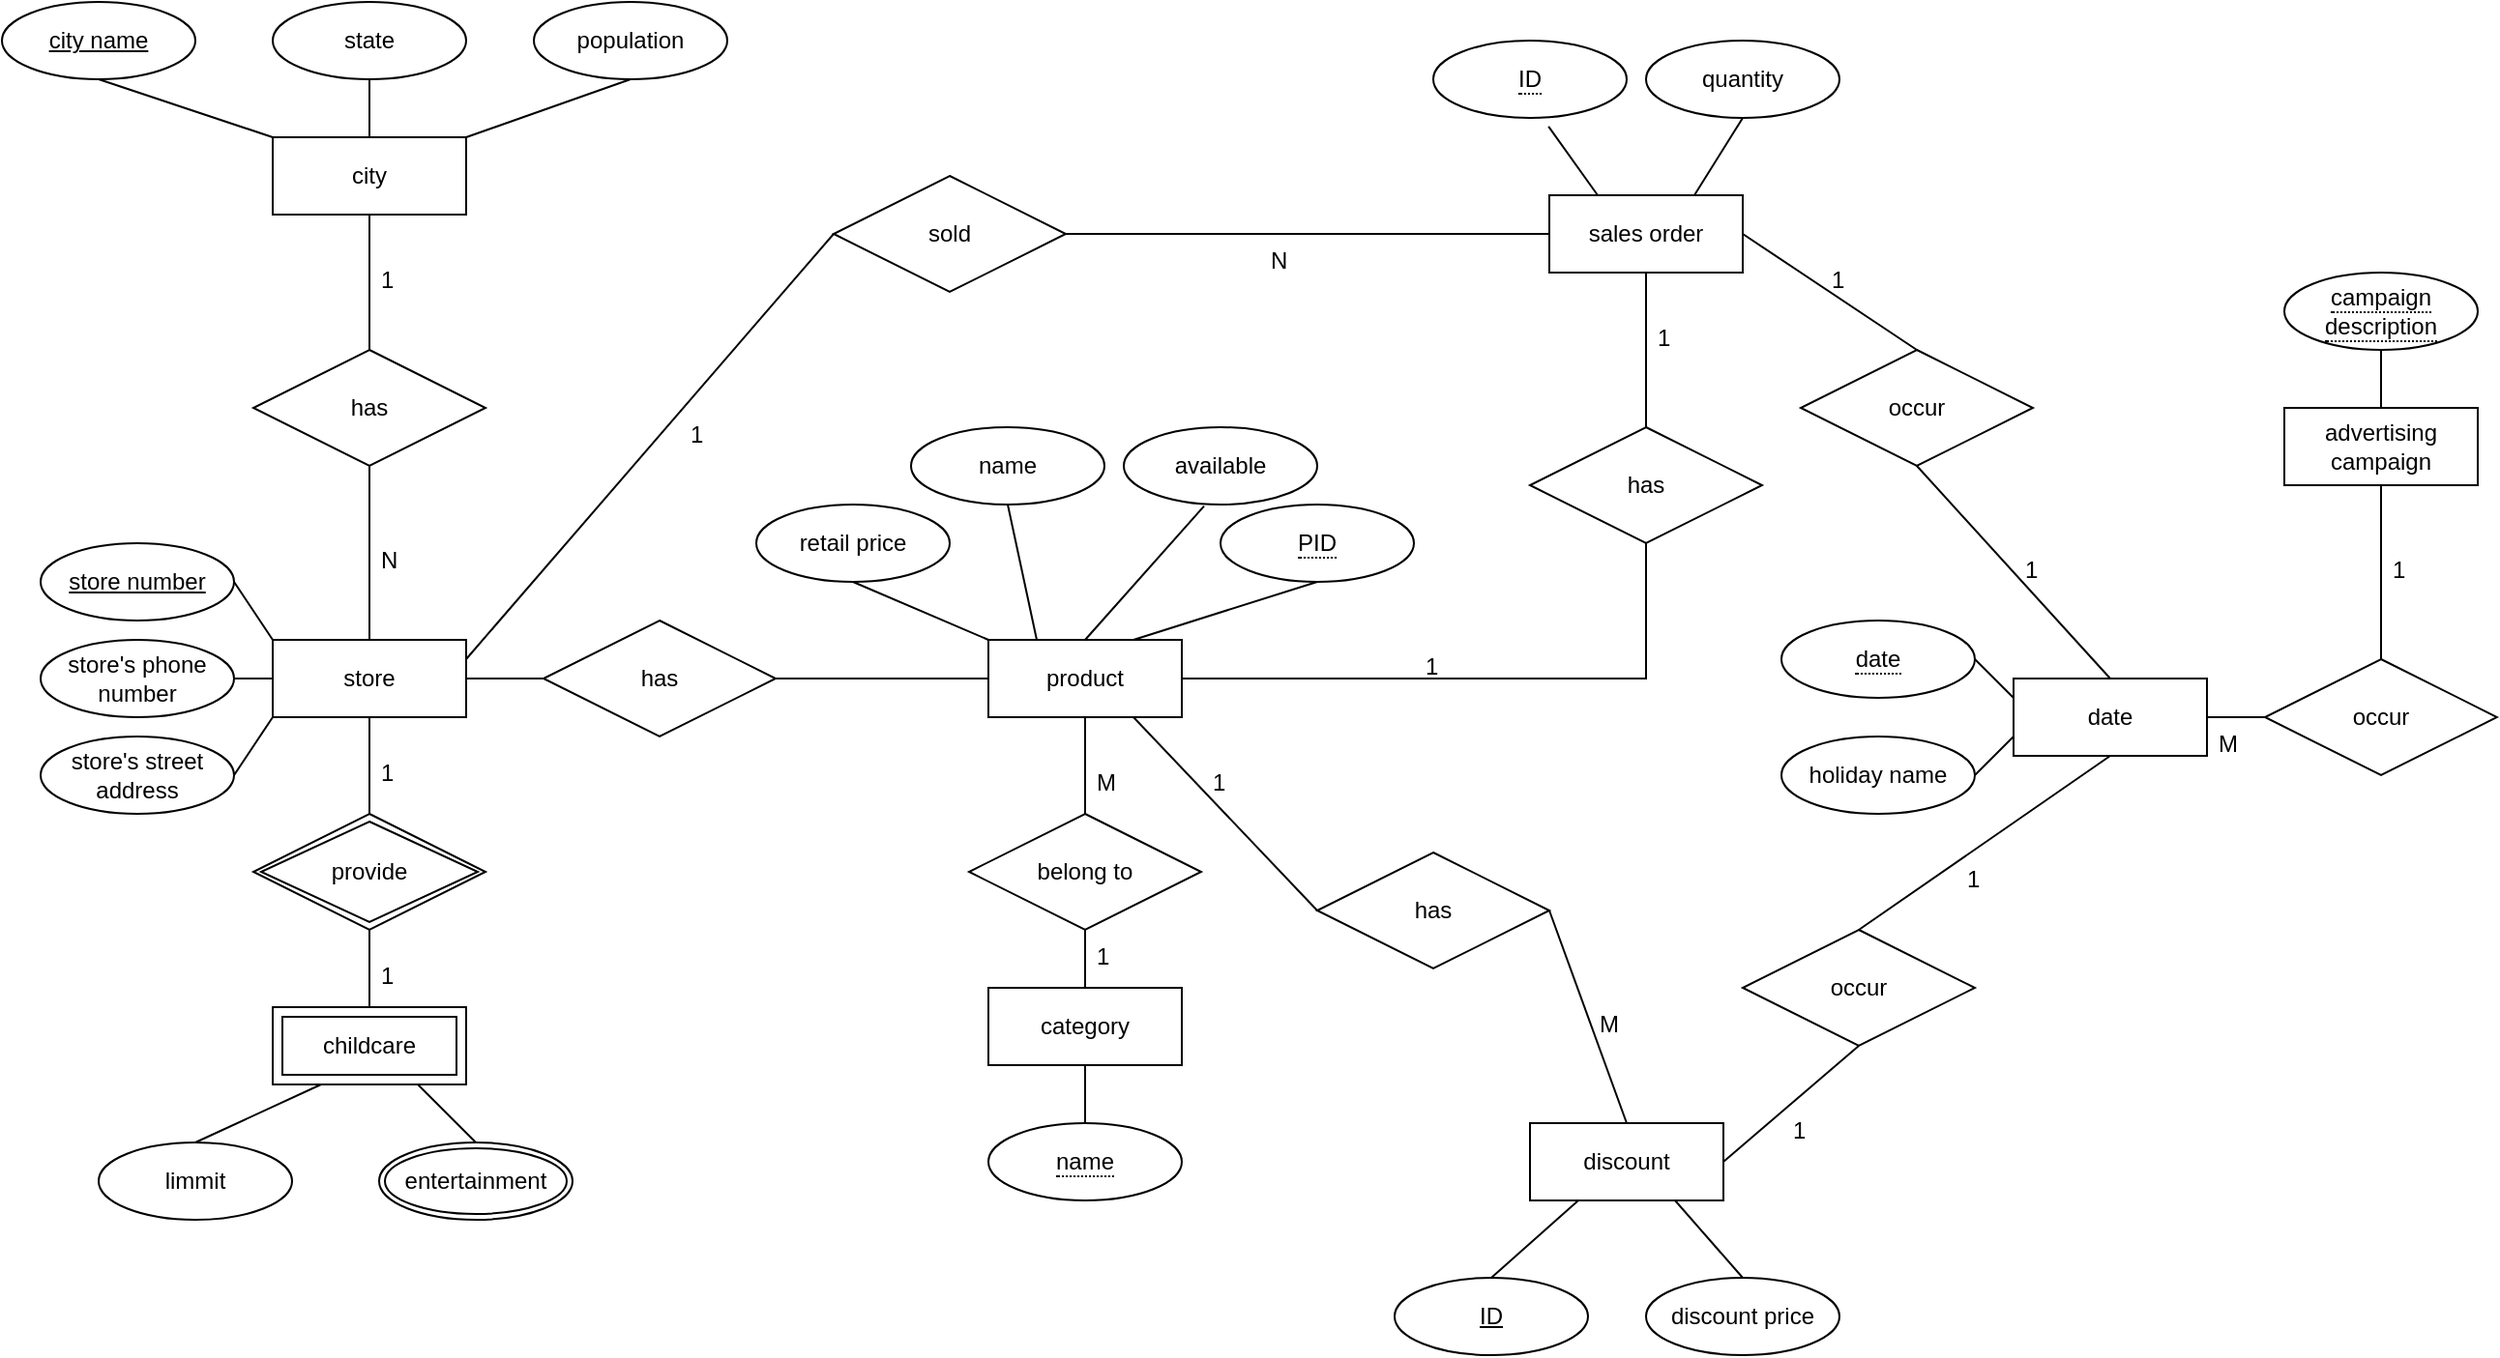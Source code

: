 <mxfile version="14.4.2" type="github">
  <diagram id="R2lEEEUBdFMjLlhIrx00" name="Page-1">
    <mxGraphModel dx="722" dy="650" grid="1" gridSize="10" guides="1" tooltips="1" connect="1" arrows="1" fold="1" page="1" pageScale="1" pageWidth="850" pageHeight="1100" math="0" shadow="0" extFonts="Permanent Marker^https://fonts.googleapis.com/css?family=Permanent+Marker">
      <root>
        <mxCell id="0" />
        <mxCell id="1" parent="0" />
        <mxCell id="GAL3RgQKo2ia88wihdA0-6" value="store" style="whiteSpace=wrap;html=1;align=center;" vertex="1" parent="1">
          <mxGeometry x="240" y="390" width="100" height="40" as="geometry" />
        </mxCell>
        <mxCell id="GAL3RgQKo2ia88wihdA0-7" value="store number" style="ellipse;whiteSpace=wrap;html=1;align=center;fontStyle=4;" vertex="1" parent="1">
          <mxGeometry x="120" y="340" width="100" height="40" as="geometry" />
        </mxCell>
        <mxCell id="GAL3RgQKo2ia88wihdA0-8" value="store&#39;s phone number" style="ellipse;whiteSpace=wrap;html=1;align=center;" vertex="1" parent="1">
          <mxGeometry x="120" y="390" width="100" height="40" as="geometry" />
        </mxCell>
        <mxCell id="GAL3RgQKo2ia88wihdA0-9" value="store&#39;s street address" style="ellipse;whiteSpace=wrap;html=1;align=center;" vertex="1" parent="1">
          <mxGeometry x="120" y="440" width="100" height="40" as="geometry" />
        </mxCell>
        <mxCell id="GAL3RgQKo2ia88wihdA0-10" value="childcare" style="shape=ext;margin=3;double=1;whiteSpace=wrap;html=1;align=center;" vertex="1" parent="1">
          <mxGeometry x="240" y="580" width="100" height="40" as="geometry" />
        </mxCell>
        <mxCell id="GAL3RgQKo2ia88wihdA0-14" value="entertainment" style="ellipse;shape=doubleEllipse;margin=3;whiteSpace=wrap;html=1;align=center;" vertex="1" parent="1">
          <mxGeometry x="295" y="650" width="100" height="40" as="geometry" />
        </mxCell>
        <mxCell id="GAL3RgQKo2ia88wihdA0-15" value="limmit" style="ellipse;whiteSpace=wrap;html=1;align=center;" vertex="1" parent="1">
          <mxGeometry x="150" y="650" width="100" height="40" as="geometry" />
        </mxCell>
        <mxCell id="GAL3RgQKo2ia88wihdA0-16" value="provide" style="shape=rhombus;double=1;perimeter=rhombusPerimeter;whiteSpace=wrap;html=1;align=center;" vertex="1" parent="1">
          <mxGeometry x="230" y="480" width="120" height="60" as="geometry" />
        </mxCell>
        <mxCell id="GAL3RgQKo2ia88wihdA0-17" value="city" style="whiteSpace=wrap;html=1;align=center;" vertex="1" parent="1">
          <mxGeometry x="240" y="130" width="100" height="40" as="geometry" />
        </mxCell>
        <mxCell id="GAL3RgQKo2ia88wihdA0-18" value="has" style="shape=rhombus;perimeter=rhombusPerimeter;whiteSpace=wrap;html=1;align=center;" vertex="1" parent="1">
          <mxGeometry x="230" y="240" width="120" height="60" as="geometry" />
        </mxCell>
        <mxCell id="GAL3RgQKo2ia88wihdA0-20" value="state" style="ellipse;whiteSpace=wrap;html=1;align=center;" vertex="1" parent="1">
          <mxGeometry x="240" y="60" width="100" height="40" as="geometry" />
        </mxCell>
        <mxCell id="GAL3RgQKo2ia88wihdA0-21" value="population" style="ellipse;whiteSpace=wrap;html=1;align=center;" vertex="1" parent="1">
          <mxGeometry x="375" y="60" width="100" height="40" as="geometry" />
        </mxCell>
        <mxCell id="GAL3RgQKo2ia88wihdA0-22" value="" style="endArrow=none;html=1;rounded=0;exitX=0.5;exitY=1;exitDx=0;exitDy=0;entryX=0.5;entryY=0;entryDx=0;entryDy=0;" edge="1" parent="1" source="GAL3RgQKo2ia88wihdA0-17" target="GAL3RgQKo2ia88wihdA0-18">
          <mxGeometry relative="1" as="geometry">
            <mxPoint x="340" y="490" as="sourcePoint" />
            <mxPoint x="500" y="490" as="targetPoint" />
          </mxGeometry>
        </mxCell>
        <mxCell id="GAL3RgQKo2ia88wihdA0-23" value="" style="endArrow=none;html=1;rounded=0;exitX=0.5;exitY=1;exitDx=0;exitDy=0;entryX=0.5;entryY=0;entryDx=0;entryDy=0;" edge="1" parent="1" source="GAL3RgQKo2ia88wihdA0-18" target="GAL3RgQKo2ia88wihdA0-6">
          <mxGeometry relative="1" as="geometry">
            <mxPoint x="210" y="480" as="sourcePoint" />
            <mxPoint x="370" y="480" as="targetPoint" />
          </mxGeometry>
        </mxCell>
        <mxCell id="GAL3RgQKo2ia88wihdA0-24" value="1" style="text;strokeColor=none;fillColor=none;spacingLeft=4;spacingRight=4;overflow=hidden;rotatable=0;points=[[0,0.5],[1,0.5]];portConstraint=eastwest;fontSize=12;" vertex="1" parent="1">
          <mxGeometry x="290" y="190" width="40" height="30" as="geometry" />
        </mxCell>
        <mxCell id="GAL3RgQKo2ia88wihdA0-25" value="N" style="text;strokeColor=none;fillColor=none;spacingLeft=4;spacingRight=4;overflow=hidden;rotatable=0;points=[[0,0.5],[1,0.5]];portConstraint=eastwest;fontSize=12;" vertex="1" parent="1">
          <mxGeometry x="290" y="335" width="40" height="30" as="geometry" />
        </mxCell>
        <mxCell id="GAL3RgQKo2ia88wihdA0-26" value="" style="endArrow=none;html=1;rounded=0;exitX=0.5;exitY=1;exitDx=0;exitDy=0;entryX=0.5;entryY=0;entryDx=0;entryDy=0;" edge="1" parent="1" source="GAL3RgQKo2ia88wihdA0-6" target="GAL3RgQKo2ia88wihdA0-16">
          <mxGeometry relative="1" as="geometry">
            <mxPoint x="210" y="480" as="sourcePoint" />
            <mxPoint x="370" y="480" as="targetPoint" />
          </mxGeometry>
        </mxCell>
        <mxCell id="GAL3RgQKo2ia88wihdA0-27" value="1" style="text;strokeColor=none;fillColor=none;spacingLeft=4;spacingRight=4;overflow=hidden;rotatable=0;points=[[0,0.5],[1,0.5]];portConstraint=eastwest;fontSize=12;" vertex="1" parent="1">
          <mxGeometry x="290" y="445" width="40" height="30" as="geometry" />
        </mxCell>
        <mxCell id="GAL3RgQKo2ia88wihdA0-28" value="1" style="text;strokeColor=none;fillColor=none;spacingLeft=4;spacingRight=4;overflow=hidden;rotatable=0;points=[[0,0.5],[1,0.5]];portConstraint=eastwest;fontSize=12;" vertex="1" parent="1">
          <mxGeometry x="290" y="550" width="50" height="30" as="geometry" />
        </mxCell>
        <mxCell id="GAL3RgQKo2ia88wihdA0-29" value="" style="endArrow=none;html=1;rounded=0;exitX=0.5;exitY=1;exitDx=0;exitDy=0;entryX=0.5;entryY=0;entryDx=0;entryDy=0;" edge="1" parent="1" source="GAL3RgQKo2ia88wihdA0-16" target="GAL3RgQKo2ia88wihdA0-10">
          <mxGeometry relative="1" as="geometry">
            <mxPoint x="210" y="480" as="sourcePoint" />
            <mxPoint x="370" y="480" as="targetPoint" />
          </mxGeometry>
        </mxCell>
        <mxCell id="GAL3RgQKo2ia88wihdA0-30" value="product" style="whiteSpace=wrap;html=1;align=center;" vertex="1" parent="1">
          <mxGeometry x="610" y="390" width="100" height="40" as="geometry" />
        </mxCell>
        <mxCell id="GAL3RgQKo2ia88wihdA0-32" value="&lt;span style=&quot;border-bottom: 1px dotted&quot;&gt;PID&lt;/span&gt;" style="ellipse;whiteSpace=wrap;html=1;align=center;" vertex="1" parent="1">
          <mxGeometry x="730" y="320" width="100" height="40" as="geometry" />
        </mxCell>
        <mxCell id="GAL3RgQKo2ia88wihdA0-33" value="name" style="ellipse;whiteSpace=wrap;html=1;align=center;" vertex="1" parent="1">
          <mxGeometry x="570" y="280" width="100" height="40" as="geometry" />
        </mxCell>
        <mxCell id="GAL3RgQKo2ia88wihdA0-34" value="available" style="ellipse;whiteSpace=wrap;html=1;align=center;" vertex="1" parent="1">
          <mxGeometry x="680" y="280" width="100" height="40" as="geometry" />
        </mxCell>
        <mxCell id="GAL3RgQKo2ia88wihdA0-35" value="" style="endArrow=none;html=1;rounded=0;exitX=1;exitY=0.5;exitDx=0;exitDy=0;entryX=0;entryY=0.5;entryDx=0;entryDy=0;" edge="1" parent="1" source="GAL3RgQKo2ia88wihdA0-6" target="GAL3RgQKo2ia88wihdA0-36">
          <mxGeometry relative="1" as="geometry">
            <mxPoint x="410" y="480" as="sourcePoint" />
            <mxPoint x="360" y="410" as="targetPoint" />
          </mxGeometry>
        </mxCell>
        <mxCell id="GAL3RgQKo2ia88wihdA0-36" value="has" style="shape=rhombus;perimeter=rhombusPerimeter;whiteSpace=wrap;html=1;align=center;" vertex="1" parent="1">
          <mxGeometry x="380" y="380" width="120" height="60" as="geometry" />
        </mxCell>
        <mxCell id="GAL3RgQKo2ia88wihdA0-37" value="" style="endArrow=none;html=1;rounded=0;exitX=1;exitY=0.5;exitDx=0;exitDy=0;entryX=0;entryY=0.5;entryDx=0;entryDy=0;entryPerimeter=0;" edge="1" parent="1" source="GAL3RgQKo2ia88wihdA0-36" target="GAL3RgQKo2ia88wihdA0-30">
          <mxGeometry relative="1" as="geometry">
            <mxPoint x="570" y="400" as="sourcePoint" />
            <mxPoint x="770" y="480" as="targetPoint" />
          </mxGeometry>
        </mxCell>
        <mxCell id="GAL3RgQKo2ia88wihdA0-38" value="category" style="whiteSpace=wrap;html=1;align=center;gradientColor=none;" vertex="1" parent="1">
          <mxGeometry x="610" y="570" width="100" height="40" as="geometry" />
        </mxCell>
        <mxCell id="GAL3RgQKo2ia88wihdA0-39" value="&lt;span style=&quot;border-bottom: 1px dotted&quot;&gt;name&lt;/span&gt;" style="ellipse;whiteSpace=wrap;html=1;align=center;" vertex="1" parent="1">
          <mxGeometry x="610" y="640" width="100" height="40" as="geometry" />
        </mxCell>
        <mxCell id="GAL3RgQKo2ia88wihdA0-40" value="belong to" style="shape=rhombus;perimeter=rhombusPerimeter;whiteSpace=wrap;html=1;align=center;gradientColor=none;" vertex="1" parent="1">
          <mxGeometry x="600" y="480" width="120" height="60" as="geometry" />
        </mxCell>
        <mxCell id="GAL3RgQKo2ia88wihdA0-41" value="" style="endArrow=none;html=1;rounded=0;exitX=0.5;exitY=0;exitDx=0;exitDy=0;entryX=0.5;entryY=1;entryDx=0;entryDy=0;" edge="1" parent="1" source="GAL3RgQKo2ia88wihdA0-38" target="GAL3RgQKo2ia88wihdA0-40">
          <mxGeometry relative="1" as="geometry">
            <mxPoint x="450" y="470" as="sourcePoint" />
            <mxPoint x="610" y="470" as="targetPoint" />
          </mxGeometry>
        </mxCell>
        <mxCell id="GAL3RgQKo2ia88wihdA0-42" value="" style="endArrow=none;html=1;rounded=0;exitX=0.5;exitY=1;exitDx=0;exitDy=0;entryX=0.5;entryY=0;entryDx=0;entryDy=0;" edge="1" parent="1" source="GAL3RgQKo2ia88wihdA0-30" target="GAL3RgQKo2ia88wihdA0-40">
          <mxGeometry relative="1" as="geometry">
            <mxPoint x="450" y="470" as="sourcePoint" />
            <mxPoint x="610" y="470" as="targetPoint" />
          </mxGeometry>
        </mxCell>
        <mxCell id="GAL3RgQKo2ia88wihdA0-43" value="M" style="text;strokeColor=none;fillColor=none;spacingLeft=4;spacingRight=4;overflow=hidden;rotatable=0;points=[[0,0.5],[1,0.5]];portConstraint=eastwest;fontSize=12;" vertex="1" parent="1">
          <mxGeometry x="660" y="450" width="40" height="30" as="geometry" />
        </mxCell>
        <mxCell id="GAL3RgQKo2ia88wihdA0-44" value="1" style="text;strokeColor=none;fillColor=none;spacingLeft=4;spacingRight=4;overflow=hidden;rotatable=0;points=[[0,0.5],[1,0.5]];portConstraint=eastwest;fontSize=12;" vertex="1" parent="1">
          <mxGeometry x="660" y="540" width="40" height="30" as="geometry" />
        </mxCell>
        <mxCell id="GAL3RgQKo2ia88wihdA0-48" value="discount price" style="ellipse;whiteSpace=wrap;html=1;align=center;gradientColor=none;" vertex="1" parent="1">
          <mxGeometry x="950" y="720" width="100" height="40" as="geometry" />
        </mxCell>
        <mxCell id="GAL3RgQKo2ia88wihdA0-50" value="" style="endArrow=none;html=1;rounded=0;entryX=0.75;entryY=1;entryDx=0;entryDy=0;exitX=0;exitY=0.5;exitDx=0;exitDy=0;" edge="1" parent="1" target="GAL3RgQKo2ia88wihdA0-30">
          <mxGeometry relative="1" as="geometry">
            <mxPoint x="780" y="530" as="sourcePoint" />
            <mxPoint x="730" y="490" as="targetPoint" />
          </mxGeometry>
        </mxCell>
        <mxCell id="GAL3RgQKo2ia88wihdA0-51" value="" style="endArrow=none;html=1;rounded=0;entryX=1;entryY=0.5;entryDx=0;entryDy=0;exitX=0.5;exitY=0;exitDx=0;exitDy=0;" edge="1" parent="1">
          <mxGeometry relative="1" as="geometry">
            <mxPoint x="940" y="640" as="sourcePoint" />
            <mxPoint x="900" y="530" as="targetPoint" />
          </mxGeometry>
        </mxCell>
        <mxCell id="GAL3RgQKo2ia88wihdA0-52" value="1" style="text;strokeColor=none;fillColor=none;spacingLeft=4;spacingRight=4;overflow=hidden;rotatable=0;points=[[0,0.5],[1,0.5]];portConstraint=eastwest;fontSize=12;" vertex="1" parent="1">
          <mxGeometry x="720" y="450" width="40" height="30" as="geometry" />
        </mxCell>
        <mxCell id="GAL3RgQKo2ia88wihdA0-53" value="M" style="text;strokeColor=none;fillColor=none;spacingLeft=4;spacingRight=4;overflow=hidden;rotatable=0;points=[[0,0.5],[1,0.5]];portConstraint=eastwest;fontSize=12;" vertex="1" parent="1">
          <mxGeometry x="920" y="575" width="40" height="30" as="geometry" />
        </mxCell>
        <mxCell id="GAL3RgQKo2ia88wihdA0-54" value="retail price" style="ellipse;whiteSpace=wrap;html=1;align=center;" vertex="1" parent="1">
          <mxGeometry x="490" y="320" width="100" height="40" as="geometry" />
        </mxCell>
        <mxCell id="GAL3RgQKo2ia88wihdA0-55" value="sales order" style="whiteSpace=wrap;html=1;align=center;gradientColor=none;" vertex="1" parent="1">
          <mxGeometry x="900" y="160" width="100" height="40" as="geometry" />
        </mxCell>
        <mxCell id="GAL3RgQKo2ia88wihdA0-56" value="has" style="shape=rhombus;perimeter=rhombusPerimeter;whiteSpace=wrap;html=1;align=center;" vertex="1" parent="1">
          <mxGeometry x="890" y="280" width="120" height="60" as="geometry" />
        </mxCell>
        <mxCell id="GAL3RgQKo2ia88wihdA0-57" value="&lt;span style=&quot;border-bottom: 1px dotted&quot;&gt;ID&lt;/span&gt;" style="ellipse;whiteSpace=wrap;html=1;align=center;" vertex="1" parent="1">
          <mxGeometry x="840" y="80" width="100" height="40" as="geometry" />
        </mxCell>
        <mxCell id="GAL3RgQKo2ia88wihdA0-59" value="sold" style="shape=rhombus;perimeter=rhombusPerimeter;whiteSpace=wrap;html=1;align=center;" vertex="1" parent="1">
          <mxGeometry x="530" y="150" width="120" height="60" as="geometry" />
        </mxCell>
        <mxCell id="GAL3RgQKo2ia88wihdA0-60" value="" style="endArrow=none;html=1;rounded=0;exitX=1;exitY=0.25;exitDx=0;exitDy=0;entryX=0;entryY=0.5;entryDx=0;entryDy=0;" edge="1" parent="1" source="GAL3RgQKo2ia88wihdA0-6" target="GAL3RgQKo2ia88wihdA0-59">
          <mxGeometry relative="1" as="geometry">
            <mxPoint x="570" y="390" as="sourcePoint" />
            <mxPoint x="730" y="390" as="targetPoint" />
          </mxGeometry>
        </mxCell>
        <mxCell id="GAL3RgQKo2ia88wihdA0-61" value="" style="endArrow=none;html=1;rounded=0;exitX=1;exitY=0.5;exitDx=0;exitDy=0;entryX=0;entryY=0.5;entryDx=0;entryDy=0;" edge="1" parent="1" source="GAL3RgQKo2ia88wihdA0-59" target="GAL3RgQKo2ia88wihdA0-55">
          <mxGeometry relative="1" as="geometry">
            <mxPoint x="570" y="390" as="sourcePoint" />
            <mxPoint x="730" y="390" as="targetPoint" />
          </mxGeometry>
        </mxCell>
        <mxCell id="GAL3RgQKo2ia88wihdA0-63" value="1" style="text;strokeColor=none;fillColor=none;spacingLeft=4;spacingRight=4;overflow=hidden;rotatable=0;points=[[0,0.5],[1,0.5]];portConstraint=eastwest;fontSize=12;" vertex="1" parent="1">
          <mxGeometry x="950" y="220" width="40" height="30" as="geometry" />
        </mxCell>
        <mxCell id="GAL3RgQKo2ia88wihdA0-65" value="" style="endArrow=none;html=1;rounded=0;entryX=0.5;entryY=1;entryDx=0;entryDy=0;exitX=0.5;exitY=0;exitDx=0;exitDy=0;" edge="1" parent="1" source="GAL3RgQKo2ia88wihdA0-56" target="GAL3RgQKo2ia88wihdA0-55">
          <mxGeometry relative="1" as="geometry">
            <mxPoint x="750" y="350" as="sourcePoint" />
            <mxPoint x="910" y="350" as="targetPoint" />
          </mxGeometry>
        </mxCell>
        <mxCell id="GAL3RgQKo2ia88wihdA0-66" value="" style="endArrow=none;html=1;rounded=0;entryX=0.5;entryY=1;entryDx=0;entryDy=0;exitX=0;exitY=0;exitDx=0;exitDy=0;" edge="1" parent="1" source="GAL3RgQKo2ia88wihdA0-30" target="GAL3RgQKo2ia88wihdA0-54">
          <mxGeometry relative="1" as="geometry">
            <mxPoint x="450" y="370" as="sourcePoint" />
            <mxPoint x="650" y="320" as="targetPoint" />
          </mxGeometry>
        </mxCell>
        <mxCell id="GAL3RgQKo2ia88wihdA0-67" value="quantity" style="ellipse;whiteSpace=wrap;html=1;align=center;" vertex="1" parent="1">
          <mxGeometry x="950" y="80" width="100" height="40" as="geometry" />
        </mxCell>
        <mxCell id="GAL3RgQKo2ia88wihdA0-68" value="date" style="whiteSpace=wrap;html=1;align=center;gradientColor=none;" vertex="1" parent="1">
          <mxGeometry x="1140" y="410" width="100" height="40" as="geometry" />
        </mxCell>
        <mxCell id="GAL3RgQKo2ia88wihdA0-69" value="&lt;span style=&quot;border-bottom: 1px dotted&quot;&gt;date&lt;/span&gt;" style="ellipse;whiteSpace=wrap;html=1;align=center;" vertex="1" parent="1">
          <mxGeometry x="1020" y="380" width="100" height="40" as="geometry" />
        </mxCell>
        <mxCell id="GAL3RgQKo2ia88wihdA0-70" value="holiday name" style="ellipse;whiteSpace=wrap;html=1;align=center;" vertex="1" parent="1">
          <mxGeometry x="1020" y="440" width="100" height="40" as="geometry" />
        </mxCell>
        <mxCell id="GAL3RgQKo2ia88wihdA0-71" value="advertising campaign" style="whiteSpace=wrap;html=1;align=center;gradientColor=none;" vertex="1" parent="1">
          <mxGeometry x="1280" y="270" width="100" height="40" as="geometry" />
        </mxCell>
        <mxCell id="GAL3RgQKo2ia88wihdA0-72" value="&lt;span style=&quot;border-bottom: 1px dotted&quot;&gt;campaign description&lt;/span&gt;" style="ellipse;whiteSpace=wrap;html=1;align=center;" vertex="1" parent="1">
          <mxGeometry x="1280" y="200" width="100" height="40" as="geometry" />
        </mxCell>
        <mxCell id="GAL3RgQKo2ia88wihdA0-80" value="" style="endArrow=none;html=1;rounded=0;exitX=0.5;exitY=1;exitDx=0;exitDy=0;" edge="1" parent="1" source="GAL3RgQKo2ia88wihdA0-87">
          <mxGeometry relative="1" as="geometry">
            <mxPoint x="150" y="100" as="sourcePoint" />
            <mxPoint x="240" y="130" as="targetPoint" />
          </mxGeometry>
        </mxCell>
        <mxCell id="GAL3RgQKo2ia88wihdA0-83" value="" style="endArrow=none;html=1;rounded=0;exitX=0.5;exitY=1;exitDx=0;exitDy=0;entryX=0.5;entryY=0;entryDx=0;entryDy=0;" edge="1" parent="1" source="GAL3RgQKo2ia88wihdA0-20" target="GAL3RgQKo2ia88wihdA0-17">
          <mxGeometry relative="1" as="geometry">
            <mxPoint x="340" y="220" as="sourcePoint" />
            <mxPoint x="500" y="220" as="targetPoint" />
          </mxGeometry>
        </mxCell>
        <mxCell id="GAL3RgQKo2ia88wihdA0-85" value="" style="endArrow=none;html=1;rounded=0;entryX=0.5;entryY=1;entryDx=0;entryDy=0;exitX=1;exitY=0;exitDx=0;exitDy=0;" edge="1" parent="1" source="GAL3RgQKo2ia88wihdA0-17" target="GAL3RgQKo2ia88wihdA0-21">
          <mxGeometry relative="1" as="geometry">
            <mxPoint x="340" y="220" as="sourcePoint" />
            <mxPoint x="500" y="220" as="targetPoint" />
          </mxGeometry>
        </mxCell>
        <mxCell id="GAL3RgQKo2ia88wihdA0-87" value="city name" style="ellipse;whiteSpace=wrap;html=1;align=center;fontStyle=4;" vertex="1" parent="1">
          <mxGeometry x="100" y="60" width="100" height="40" as="geometry" />
        </mxCell>
        <mxCell id="GAL3RgQKo2ia88wihdA0-90" value="" style="endArrow=none;html=1;rounded=0;exitX=1;exitY=0.5;exitDx=0;exitDy=0;entryX=0;entryY=0;entryDx=0;entryDy=0;" edge="1" parent="1" source="GAL3RgQKo2ia88wihdA0-7" target="GAL3RgQKo2ia88wihdA0-6">
          <mxGeometry relative="1" as="geometry">
            <mxPoint x="340" y="420" as="sourcePoint" />
            <mxPoint x="180" y="590" as="targetPoint" />
          </mxGeometry>
        </mxCell>
        <mxCell id="GAL3RgQKo2ia88wihdA0-92" value="" style="endArrow=none;html=1;rounded=0;exitX=1;exitY=0.5;exitDx=0;exitDy=0;entryX=0;entryY=0.5;entryDx=0;entryDy=0;" edge="1" parent="1" source="GAL3RgQKo2ia88wihdA0-8" target="GAL3RgQKo2ia88wihdA0-6">
          <mxGeometry relative="1" as="geometry">
            <mxPoint x="340" y="420" as="sourcePoint" />
            <mxPoint x="90" y="550" as="targetPoint" />
          </mxGeometry>
        </mxCell>
        <mxCell id="GAL3RgQKo2ia88wihdA0-94" value="" style="endArrow=none;html=1;rounded=0;exitX=1;exitY=0.5;exitDx=0;exitDy=0;entryX=0;entryY=1;entryDx=0;entryDy=0;" edge="1" parent="1" source="GAL3RgQKo2ia88wihdA0-9" target="GAL3RgQKo2ia88wihdA0-6">
          <mxGeometry relative="1" as="geometry">
            <mxPoint x="220" y="570" as="sourcePoint" />
            <mxPoint x="380" y="570" as="targetPoint" />
          </mxGeometry>
        </mxCell>
        <mxCell id="GAL3RgQKo2ia88wihdA0-98" value="" style="endArrow=none;html=1;rounded=0;exitX=0.25;exitY=1;exitDx=0;exitDy=0;entryX=0.5;entryY=0;entryDx=0;entryDy=0;" edge="1" parent="1" source="GAL3RgQKo2ia88wihdA0-10" target="GAL3RgQKo2ia88wihdA0-15">
          <mxGeometry relative="1" as="geometry">
            <mxPoint x="170" y="719.5" as="sourcePoint" />
            <mxPoint x="330" y="719.5" as="targetPoint" />
          </mxGeometry>
        </mxCell>
        <mxCell id="GAL3RgQKo2ia88wihdA0-99" value="" style="endArrow=none;html=1;rounded=0;exitX=0.75;exitY=1;exitDx=0;exitDy=0;entryX=0.5;entryY=0;entryDx=0;entryDy=0;" edge="1" parent="1" source="GAL3RgQKo2ia88wihdA0-10" target="GAL3RgQKo2ia88wihdA0-14">
          <mxGeometry relative="1" as="geometry">
            <mxPoint x="340" y="420" as="sourcePoint" />
            <mxPoint x="500" y="420" as="targetPoint" />
          </mxGeometry>
        </mxCell>
        <mxCell id="GAL3RgQKo2ia88wihdA0-100" value="1" style="text;strokeColor=none;fillColor=none;spacingLeft=4;spacingRight=4;overflow=hidden;rotatable=0;points=[[0,0.5],[1,0.5]];portConstraint=eastwest;fontSize=12;" vertex="1" parent="1">
          <mxGeometry x="450" y="270" width="40" height="30" as="geometry" />
        </mxCell>
        <mxCell id="GAL3RgQKo2ia88wihdA0-101" value="N" style="text;strokeColor=none;fillColor=none;spacingLeft=4;spacingRight=4;overflow=hidden;rotatable=0;points=[[0,0.5],[1,0.5]];portConstraint=eastwest;fontSize=12;" vertex="1" parent="1">
          <mxGeometry x="750" y="180" width="40" height="30" as="geometry" />
        </mxCell>
        <mxCell id="GAL3RgQKo2ia88wihdA0-103" value="" style="endArrow=none;html=1;rounded=0;entryX=0.5;entryY=1;entryDx=0;entryDy=0;exitX=0.25;exitY=0;exitDx=0;exitDy=0;" edge="1" parent="1" source="GAL3RgQKo2ia88wihdA0-30" target="GAL3RgQKo2ia88wihdA0-33">
          <mxGeometry relative="1" as="geometry">
            <mxPoint x="540" y="420" as="sourcePoint" />
            <mxPoint x="700" y="420" as="targetPoint" />
          </mxGeometry>
        </mxCell>
        <mxCell id="GAL3RgQKo2ia88wihdA0-104" value="" style="endArrow=none;html=1;rounded=0;exitX=0.415;exitY=1.021;exitDx=0;exitDy=0;exitPerimeter=0;entryX=0.5;entryY=0;entryDx=0;entryDy=0;" edge="1" parent="1" source="GAL3RgQKo2ia88wihdA0-34" target="GAL3RgQKo2ia88wihdA0-30">
          <mxGeometry relative="1" as="geometry">
            <mxPoint x="540" y="420" as="sourcePoint" />
            <mxPoint x="700" y="420" as="targetPoint" />
          </mxGeometry>
        </mxCell>
        <mxCell id="GAL3RgQKo2ia88wihdA0-105" value="" style="endArrow=none;html=1;rounded=0;entryX=0.5;entryY=1;entryDx=0;entryDy=0;exitX=0.75;exitY=0;exitDx=0;exitDy=0;" edge="1" parent="1" source="GAL3RgQKo2ia88wihdA0-30" target="GAL3RgQKo2ia88wihdA0-32">
          <mxGeometry relative="1" as="geometry">
            <mxPoint x="540" y="420" as="sourcePoint" />
            <mxPoint x="700" y="420" as="targetPoint" />
          </mxGeometry>
        </mxCell>
        <mxCell id="GAL3RgQKo2ia88wihdA0-106" value="" style="endArrow=none;html=1;rounded=0;exitX=0.5;exitY=1;exitDx=0;exitDy=0;entryX=0.5;entryY=0;entryDx=0;entryDy=0;" edge="1" parent="1" source="GAL3RgQKo2ia88wihdA0-38" target="GAL3RgQKo2ia88wihdA0-39">
          <mxGeometry relative="1" as="geometry">
            <mxPoint x="540" y="420" as="sourcePoint" />
            <mxPoint x="700" y="420" as="targetPoint" />
          </mxGeometry>
        </mxCell>
        <mxCell id="GAL3RgQKo2ia88wihdA0-108" value="" style="endArrow=none;html=1;rounded=0;exitX=1;exitY=0.5;exitDx=0;exitDy=0;entryX=0.5;entryY=1;entryDx=0;entryDy=0;" edge="1" parent="1" source="GAL3RgQKo2ia88wihdA0-30" target="GAL3RgQKo2ia88wihdA0-56">
          <mxGeometry relative="1" as="geometry">
            <mxPoint x="890" y="320" as="sourcePoint" />
            <mxPoint x="1050" y="320" as="targetPoint" />
            <Array as="points">
              <mxPoint x="950" y="410" />
            </Array>
          </mxGeometry>
        </mxCell>
        <mxCell id="GAL3RgQKo2ia88wihdA0-109" value="1" style="text;strokeColor=none;fillColor=none;spacingLeft=4;spacingRight=4;overflow=hidden;rotatable=0;points=[[0,0.5],[1,0.5]];portConstraint=eastwest;fontSize=12;" vertex="1" parent="1">
          <mxGeometry x="830" y="390" width="40" height="30" as="geometry" />
        </mxCell>
        <mxCell id="GAL3RgQKo2ia88wihdA0-110" value="" style="endArrow=none;html=1;rounded=0;exitX=0.596;exitY=1.111;exitDx=0;exitDy=0;exitPerimeter=0;entryX=0.25;entryY=0;entryDx=0;entryDy=0;" edge="1" parent="1" source="GAL3RgQKo2ia88wihdA0-57" target="GAL3RgQKo2ia88wihdA0-55">
          <mxGeometry relative="1" as="geometry">
            <mxPoint x="890" y="320" as="sourcePoint" />
            <mxPoint x="1050" y="320" as="targetPoint" />
          </mxGeometry>
        </mxCell>
        <mxCell id="GAL3RgQKo2ia88wihdA0-111" value="" style="endArrow=none;html=1;rounded=0;exitX=0.5;exitY=1;exitDx=0;exitDy=0;entryX=0.75;entryY=0;entryDx=0;entryDy=0;" edge="1" parent="1" source="GAL3RgQKo2ia88wihdA0-67" target="GAL3RgQKo2ia88wihdA0-55">
          <mxGeometry relative="1" as="geometry">
            <mxPoint x="1000" y="150" as="sourcePoint" />
            <mxPoint x="1050" y="320" as="targetPoint" />
          </mxGeometry>
        </mxCell>
        <mxCell id="GAL3RgQKo2ia88wihdA0-112" value="" style="endArrow=none;html=1;rounded=0;exitX=0.75;exitY=1;exitDx=0;exitDy=0;entryX=0.5;entryY=0;entryDx=0;entryDy=0;" edge="1" parent="1" source="GAL3RgQKo2ia88wihdA0-114" target="GAL3RgQKo2ia88wihdA0-48">
          <mxGeometry relative="1" as="geometry">
            <mxPoint x="940" y="680" as="sourcePoint" />
            <mxPoint x="1180" y="520" as="targetPoint" />
          </mxGeometry>
        </mxCell>
        <mxCell id="GAL3RgQKo2ia88wihdA0-113" value="has" style="shape=rhombus;perimeter=rhombusPerimeter;whiteSpace=wrap;html=1;align=center;gradientColor=none;" vertex="1" parent="1">
          <mxGeometry x="780" y="500" width="120" height="60" as="geometry" />
        </mxCell>
        <mxCell id="GAL3RgQKo2ia88wihdA0-114" value="discount" style="whiteSpace=wrap;html=1;align=center;gradientColor=none;" vertex="1" parent="1">
          <mxGeometry x="890" y="640" width="100" height="40" as="geometry" />
        </mxCell>
        <mxCell id="GAL3RgQKo2ia88wihdA0-116" value="ID" style="ellipse;whiteSpace=wrap;html=1;align=center;fontStyle=4;gradientColor=none;" vertex="1" parent="1">
          <mxGeometry x="820" y="720" width="100" height="40" as="geometry" />
        </mxCell>
        <mxCell id="GAL3RgQKo2ia88wihdA0-117" value="" style="endArrow=none;html=1;rounded=0;exitX=0.25;exitY=1;exitDx=0;exitDy=0;entryX=0.5;entryY=0;entryDx=0;entryDy=0;" edge="1" parent="1" source="GAL3RgQKo2ia88wihdA0-114" target="GAL3RgQKo2ia88wihdA0-116">
          <mxGeometry relative="1" as="geometry">
            <mxPoint x="1020" y="520" as="sourcePoint" />
            <mxPoint x="1180" y="520" as="targetPoint" />
          </mxGeometry>
        </mxCell>
        <mxCell id="GAL3RgQKo2ia88wihdA0-118" value="occur" style="shape=rhombus;perimeter=rhombusPerimeter;whiteSpace=wrap;html=1;align=center;gradientColor=none;" vertex="1" parent="1">
          <mxGeometry x="1000" y="540" width="120" height="60" as="geometry" />
        </mxCell>
        <mxCell id="GAL3RgQKo2ia88wihdA0-119" value="" style="endArrow=none;html=1;rounded=0;exitX=1;exitY=0.5;exitDx=0;exitDy=0;entryX=0.5;entryY=1;entryDx=0;entryDy=0;" edge="1" parent="1" source="GAL3RgQKo2ia88wihdA0-114" target="GAL3RgQKo2ia88wihdA0-118">
          <mxGeometry relative="1" as="geometry">
            <mxPoint x="1020" y="520" as="sourcePoint" />
            <mxPoint x="1180" y="520" as="targetPoint" />
          </mxGeometry>
        </mxCell>
        <mxCell id="GAL3RgQKo2ia88wihdA0-120" value="" style="endArrow=none;html=1;rounded=0;exitX=0.5;exitY=0;exitDx=0;exitDy=0;entryX=0.5;entryY=1;entryDx=0;entryDy=0;" edge="1" parent="1" source="GAL3RgQKo2ia88wihdA0-118" target="GAL3RgQKo2ia88wihdA0-68">
          <mxGeometry relative="1" as="geometry">
            <mxPoint x="1020" y="520" as="sourcePoint" />
            <mxPoint x="1180" y="520" as="targetPoint" />
          </mxGeometry>
        </mxCell>
        <mxCell id="GAL3RgQKo2ia88wihdA0-121" value="occur" style="shape=rhombus;perimeter=rhombusPerimeter;whiteSpace=wrap;html=1;align=center;gradientColor=none;" vertex="1" parent="1">
          <mxGeometry x="1030" y="240" width="120" height="60" as="geometry" />
        </mxCell>
        <mxCell id="GAL3RgQKo2ia88wihdA0-122" value="" style="endArrow=none;html=1;rounded=0;exitX=1;exitY=0.5;exitDx=0;exitDy=0;entryX=0.5;entryY=0;entryDx=0;entryDy=0;" edge="1" parent="1" source="GAL3RgQKo2ia88wihdA0-55" target="GAL3RgQKo2ia88wihdA0-121">
          <mxGeometry relative="1" as="geometry">
            <mxPoint x="1020" y="420" as="sourcePoint" />
            <mxPoint x="1180" y="420" as="targetPoint" />
          </mxGeometry>
        </mxCell>
        <mxCell id="GAL3RgQKo2ia88wihdA0-123" value="" style="endArrow=none;html=1;rounded=0;exitX=0.5;exitY=1;exitDx=0;exitDy=0;entryX=0.5;entryY=0;entryDx=0;entryDy=0;" edge="1" parent="1" source="GAL3RgQKo2ia88wihdA0-121" target="GAL3RgQKo2ia88wihdA0-68">
          <mxGeometry relative="1" as="geometry">
            <mxPoint x="1020" y="420" as="sourcePoint" />
            <mxPoint x="1180" y="420" as="targetPoint" />
          </mxGeometry>
        </mxCell>
        <mxCell id="GAL3RgQKo2ia88wihdA0-124" value="" style="endArrow=none;html=1;rounded=0;exitX=1;exitY=0.5;exitDx=0;exitDy=0;entryX=0;entryY=0.25;entryDx=0;entryDy=0;" edge="1" parent="1" source="GAL3RgQKo2ia88wihdA0-69" target="GAL3RgQKo2ia88wihdA0-68">
          <mxGeometry relative="1" as="geometry">
            <mxPoint x="1020" y="420" as="sourcePoint" />
            <mxPoint x="1180" y="420" as="targetPoint" />
          </mxGeometry>
        </mxCell>
        <mxCell id="GAL3RgQKo2ia88wihdA0-125" value="" style="endArrow=none;html=1;rounded=0;exitX=1;exitY=0.5;exitDx=0;exitDy=0;entryX=0;entryY=0.75;entryDx=0;entryDy=0;" edge="1" parent="1" source="GAL3RgQKo2ia88wihdA0-70" target="GAL3RgQKo2ia88wihdA0-68">
          <mxGeometry relative="1" as="geometry">
            <mxPoint x="1020" y="420" as="sourcePoint" />
            <mxPoint x="1180" y="420" as="targetPoint" />
          </mxGeometry>
        </mxCell>
        <mxCell id="GAL3RgQKo2ia88wihdA0-126" value="occur" style="shape=rhombus;perimeter=rhombusPerimeter;whiteSpace=wrap;html=1;align=center;gradientColor=none;" vertex="1" parent="1">
          <mxGeometry x="1270" y="400" width="120" height="60" as="geometry" />
        </mxCell>
        <mxCell id="GAL3RgQKo2ia88wihdA0-127" value="" style="endArrow=none;html=1;rounded=0;exitX=1;exitY=0.5;exitDx=0;exitDy=0;" edge="1" parent="1" source="GAL3RgQKo2ia88wihdA0-68">
          <mxGeometry relative="1" as="geometry">
            <mxPoint x="1210" y="420" as="sourcePoint" />
            <mxPoint x="1270" y="430" as="targetPoint" />
          </mxGeometry>
        </mxCell>
        <mxCell id="GAL3RgQKo2ia88wihdA0-128" value="" style="endArrow=none;html=1;rounded=0;exitX=0.5;exitY=1;exitDx=0;exitDy=0;entryX=0.5;entryY=0;entryDx=0;entryDy=0;" edge="1" parent="1" source="GAL3RgQKo2ia88wihdA0-71" target="GAL3RgQKo2ia88wihdA0-126">
          <mxGeometry relative="1" as="geometry">
            <mxPoint x="1210" y="420" as="sourcePoint" />
            <mxPoint x="1370" y="420" as="targetPoint" />
          </mxGeometry>
        </mxCell>
        <mxCell id="GAL3RgQKo2ia88wihdA0-129" value="" style="endArrow=none;html=1;rounded=0;exitX=0.5;exitY=1;exitDx=0;exitDy=0;entryX=0.5;entryY=0;entryDx=0;entryDy=0;" edge="1" parent="1" source="GAL3RgQKo2ia88wihdA0-72" target="GAL3RgQKo2ia88wihdA0-71">
          <mxGeometry relative="1" as="geometry">
            <mxPoint x="1210" y="420" as="sourcePoint" />
            <mxPoint x="1370" y="420" as="targetPoint" />
          </mxGeometry>
        </mxCell>
        <mxCell id="GAL3RgQKo2ia88wihdA0-130" value="1" style="text;strokeColor=none;fillColor=none;spacingLeft=4;spacingRight=4;overflow=hidden;rotatable=0;points=[[0,0.5],[1,0.5]];portConstraint=eastwest;fontSize=12;" vertex="1" parent="1">
          <mxGeometry x="1330" y="340" width="40" height="30" as="geometry" />
        </mxCell>
        <mxCell id="GAL3RgQKo2ia88wihdA0-131" value="M" style="text;strokeColor=none;fillColor=none;spacingLeft=4;spacingRight=4;overflow=hidden;rotatable=0;points=[[0,0.5],[1,0.5]];portConstraint=eastwest;fontSize=12;" vertex="1" parent="1">
          <mxGeometry x="1240" y="430" width="40" height="30" as="geometry" />
        </mxCell>
        <mxCell id="GAL3RgQKo2ia88wihdA0-132" value="1" style="text;strokeColor=none;fillColor=none;spacingLeft=4;spacingRight=4;overflow=hidden;rotatable=0;points=[[0,0.5],[1,0.5]];portConstraint=eastwest;fontSize=12;" vertex="1" parent="1">
          <mxGeometry x="1040" y="190" width="40" height="30" as="geometry" />
        </mxCell>
        <mxCell id="GAL3RgQKo2ia88wihdA0-133" value="1" style="text;strokeColor=none;fillColor=none;spacingLeft=4;spacingRight=4;overflow=hidden;rotatable=0;points=[[0,0.5],[1,0.5]];portConstraint=eastwest;fontSize=12;" vertex="1" parent="1">
          <mxGeometry x="1140" y="340" width="40" height="30" as="geometry" />
        </mxCell>
        <mxCell id="GAL3RgQKo2ia88wihdA0-134" value="1" style="text;strokeColor=none;fillColor=none;spacingLeft=4;spacingRight=4;overflow=hidden;rotatable=0;points=[[0,0.5],[1,0.5]];portConstraint=eastwest;fontSize=12;" vertex="1" parent="1">
          <mxGeometry x="1110" y="500" width="40" height="30" as="geometry" />
        </mxCell>
        <mxCell id="GAL3RgQKo2ia88wihdA0-135" value="1" style="text;strokeColor=none;fillColor=none;spacingLeft=4;spacingRight=4;overflow=hidden;rotatable=0;points=[[0,0.5],[1,0.5]];portConstraint=eastwest;fontSize=12;" vertex="1" parent="1">
          <mxGeometry x="1020" y="630" width="40" height="30" as="geometry" />
        </mxCell>
      </root>
    </mxGraphModel>
  </diagram>
</mxfile>
